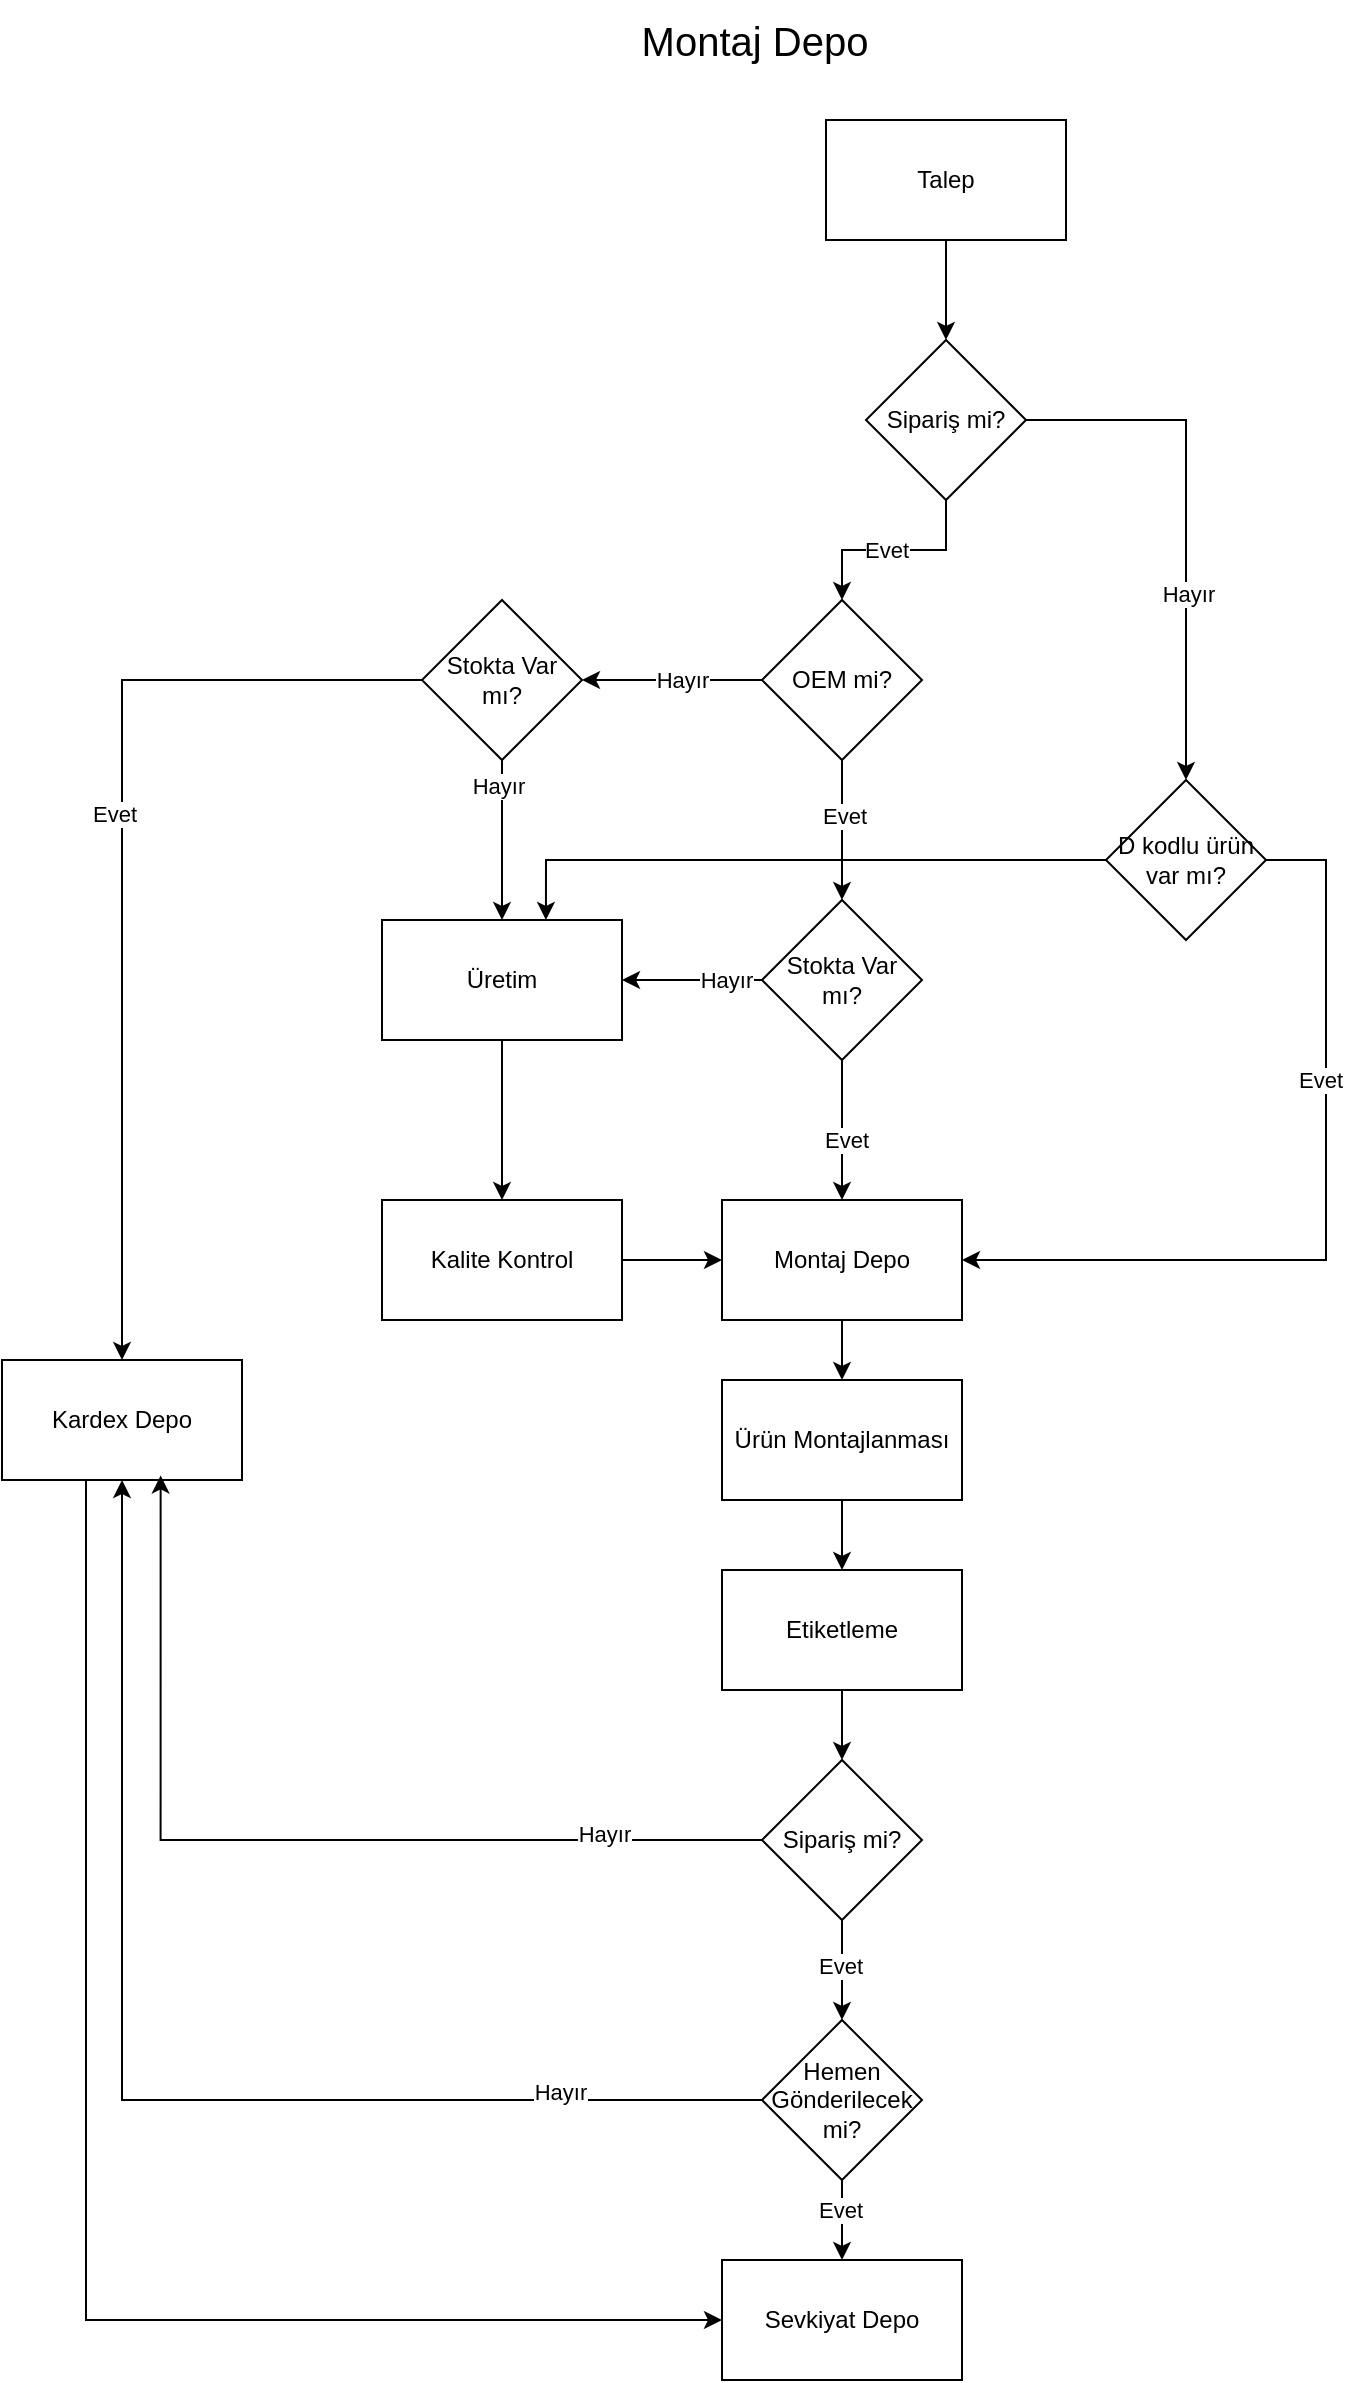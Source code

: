 <mxfile version="26.0.15">
  <diagram name="Sayfa -1" id="WjxD5JkqAk5JCySbNv31">
    <mxGraphModel dx="983" dy="1713" grid="1" gridSize="10" guides="1" tooltips="1" connect="1" arrows="1" fold="1" page="1" pageScale="1" pageWidth="827" pageHeight="1169" math="0" shadow="0">
      <root>
        <mxCell id="0" />
        <mxCell id="1" parent="0" />
        <mxCell id="jMiQxAaDWgFZVQpz-3jK-4" value="" style="edgeStyle=orthogonalEdgeStyle;rounded=0;orthogonalLoop=1;jettySize=auto;html=1;" edge="1" parent="1" source="jMiQxAaDWgFZVQpz-3jK-2" target="jMiQxAaDWgFZVQpz-3jK-3">
          <mxGeometry relative="1" as="geometry" />
        </mxCell>
        <mxCell id="jMiQxAaDWgFZVQpz-3jK-2" value="Kalite Kontrol" style="whiteSpace=wrap;html=1;" vertex="1" parent="1">
          <mxGeometry x="228" y="340" width="120" height="60" as="geometry" />
        </mxCell>
        <mxCell id="jMiQxAaDWgFZVQpz-3jK-57" value="" style="edgeStyle=orthogonalEdgeStyle;rounded=0;orthogonalLoop=1;jettySize=auto;html=1;" edge="1" parent="1" source="jMiQxAaDWgFZVQpz-3jK-3" target="jMiQxAaDWgFZVQpz-3jK-56">
          <mxGeometry relative="1" as="geometry" />
        </mxCell>
        <mxCell id="jMiQxAaDWgFZVQpz-3jK-3" value="Montaj Depo" style="whiteSpace=wrap;html=1;" vertex="1" parent="1">
          <mxGeometry x="398" y="340" width="120" height="60" as="geometry" />
        </mxCell>
        <mxCell id="jMiQxAaDWgFZVQpz-3jK-52" value="" style="edgeStyle=orthogonalEdgeStyle;rounded=0;orthogonalLoop=1;jettySize=auto;html=1;" edge="1" parent="1" source="jMiQxAaDWgFZVQpz-3jK-17" target="jMiQxAaDWgFZVQpz-3jK-3">
          <mxGeometry relative="1" as="geometry" />
        </mxCell>
        <mxCell id="jMiQxAaDWgFZVQpz-3jK-53" value="Evet" style="edgeLabel;html=1;align=center;verticalAlign=middle;resizable=0;points=[];" vertex="1" connectable="0" parent="jMiQxAaDWgFZVQpz-3jK-52">
          <mxGeometry x="0.143" y="2" relative="1" as="geometry">
            <mxPoint as="offset" />
          </mxGeometry>
        </mxCell>
        <mxCell id="jMiQxAaDWgFZVQpz-3jK-54" value="" style="edgeStyle=orthogonalEdgeStyle;rounded=0;orthogonalLoop=1;jettySize=auto;html=1;" edge="1" parent="1" source="jMiQxAaDWgFZVQpz-3jK-17" target="jMiQxAaDWgFZVQpz-3jK-25">
          <mxGeometry relative="1" as="geometry" />
        </mxCell>
        <mxCell id="jMiQxAaDWgFZVQpz-3jK-55" value="Hayır" style="edgeLabel;html=1;align=center;verticalAlign=middle;resizable=0;points=[];" vertex="1" connectable="0" parent="jMiQxAaDWgFZVQpz-3jK-54">
          <mxGeometry x="-0.467" y="-4" relative="1" as="geometry">
            <mxPoint y="4" as="offset" />
          </mxGeometry>
        </mxCell>
        <mxCell id="jMiQxAaDWgFZVQpz-3jK-17" value="Stokta Var mı?" style="rhombus;whiteSpace=wrap;html=1;" vertex="1" parent="1">
          <mxGeometry x="418" y="190" width="80" height="80" as="geometry" />
        </mxCell>
        <mxCell id="jMiQxAaDWgFZVQpz-3jK-39" value="" style="edgeStyle=orthogonalEdgeStyle;rounded=0;orthogonalLoop=1;jettySize=auto;html=1;" edge="1" parent="1" source="jMiQxAaDWgFZVQpz-3jK-19" target="jMiQxAaDWgFZVQpz-3jK-17">
          <mxGeometry relative="1" as="geometry" />
        </mxCell>
        <mxCell id="jMiQxAaDWgFZVQpz-3jK-51" value="Evet" style="edgeLabel;html=1;align=center;verticalAlign=middle;resizable=0;points=[];" vertex="1" connectable="0" parent="jMiQxAaDWgFZVQpz-3jK-39">
          <mxGeometry x="-0.2" y="1" relative="1" as="geometry">
            <mxPoint as="offset" />
          </mxGeometry>
        </mxCell>
        <mxCell id="jMiQxAaDWgFZVQpz-3jK-47" value="" style="edgeStyle=orthogonalEdgeStyle;rounded=0;orthogonalLoop=1;jettySize=auto;html=1;" edge="1" parent="1" source="jMiQxAaDWgFZVQpz-3jK-19" target="jMiQxAaDWgFZVQpz-3jK-40">
          <mxGeometry relative="1" as="geometry" />
        </mxCell>
        <mxCell id="jMiQxAaDWgFZVQpz-3jK-48" value="Hayır" style="edgeLabel;html=1;align=center;verticalAlign=middle;resizable=0;points=[];" vertex="1" connectable="0" parent="jMiQxAaDWgFZVQpz-3jK-47">
          <mxGeometry x="0.156" y="-4" relative="1" as="geometry">
            <mxPoint x="12" y="4" as="offset" />
          </mxGeometry>
        </mxCell>
        <mxCell id="jMiQxAaDWgFZVQpz-3jK-19" value="OEM mi?" style="rhombus;whiteSpace=wrap;html=1;" vertex="1" parent="1">
          <mxGeometry x="418" y="40" width="80" height="80" as="geometry" />
        </mxCell>
        <mxCell id="jMiQxAaDWgFZVQpz-3jK-93" style="edgeStyle=orthogonalEdgeStyle;rounded=0;orthogonalLoop=1;jettySize=auto;html=1;entryX=0.5;entryY=0;entryDx=0;entryDy=0;" edge="1" parent="1" source="jMiQxAaDWgFZVQpz-3jK-25" target="jMiQxAaDWgFZVQpz-3jK-2">
          <mxGeometry relative="1" as="geometry" />
        </mxCell>
        <mxCell id="jMiQxAaDWgFZVQpz-3jK-25" value="Üretim" style="whiteSpace=wrap;html=1;" vertex="1" parent="1">
          <mxGeometry x="228" y="200" width="120" height="60" as="geometry" />
        </mxCell>
        <mxCell id="jMiQxAaDWgFZVQpz-3jK-90" style="edgeStyle=orthogonalEdgeStyle;rounded=0;orthogonalLoop=1;jettySize=auto;html=1;entryX=0;entryY=0.5;entryDx=0;entryDy=0;" edge="1" parent="1" source="jMiQxAaDWgFZVQpz-3jK-33" target="jMiQxAaDWgFZVQpz-3jK-60">
          <mxGeometry relative="1" as="geometry">
            <Array as="points">
              <mxPoint x="80" y="900" />
            </Array>
          </mxGeometry>
        </mxCell>
        <mxCell id="jMiQxAaDWgFZVQpz-3jK-33" value="Kardex Depo" style="whiteSpace=wrap;html=1;" vertex="1" parent="1">
          <mxGeometry x="38" y="420" width="120" height="60" as="geometry" />
        </mxCell>
        <mxCell id="jMiQxAaDWgFZVQpz-3jK-42" value="" style="edgeStyle=orthogonalEdgeStyle;rounded=0;orthogonalLoop=1;jettySize=auto;html=1;" edge="1" parent="1" source="jMiQxAaDWgFZVQpz-3jK-40" target="jMiQxAaDWgFZVQpz-3jK-33">
          <mxGeometry relative="1" as="geometry" />
        </mxCell>
        <mxCell id="jMiQxAaDWgFZVQpz-3jK-49" value="Evet" style="edgeLabel;html=1;align=center;verticalAlign=middle;resizable=0;points=[];" vertex="1" connectable="0" parent="jMiQxAaDWgFZVQpz-3jK-42">
          <mxGeometry x="-0.133" y="-4" relative="1" as="geometry">
            <mxPoint y="4" as="offset" />
          </mxGeometry>
        </mxCell>
        <mxCell id="jMiQxAaDWgFZVQpz-3jK-43" value="" style="edgeStyle=orthogonalEdgeStyle;rounded=0;orthogonalLoop=1;jettySize=auto;html=1;" edge="1" parent="1" source="jMiQxAaDWgFZVQpz-3jK-40" target="jMiQxAaDWgFZVQpz-3jK-25">
          <mxGeometry relative="1" as="geometry">
            <Array as="points">
              <mxPoint x="288" y="190" />
            </Array>
          </mxGeometry>
        </mxCell>
        <mxCell id="jMiQxAaDWgFZVQpz-3jK-50" value="Hayır" style="edgeLabel;html=1;align=center;verticalAlign=middle;resizable=0;points=[];" vertex="1" connectable="0" parent="jMiQxAaDWgFZVQpz-3jK-43">
          <mxGeometry x="-0.674" y="-2" relative="1" as="geometry">
            <mxPoint as="offset" />
          </mxGeometry>
        </mxCell>
        <mxCell id="jMiQxAaDWgFZVQpz-3jK-40" value="Stokta Var mı?" style="rhombus;whiteSpace=wrap;html=1;" vertex="1" parent="1">
          <mxGeometry x="248" y="40" width="80" height="80" as="geometry" />
        </mxCell>
        <mxCell id="jMiQxAaDWgFZVQpz-3jK-59" value="" style="edgeStyle=orthogonalEdgeStyle;rounded=0;orthogonalLoop=1;jettySize=auto;html=1;" edge="1" parent="1" source="jMiQxAaDWgFZVQpz-3jK-56" target="jMiQxAaDWgFZVQpz-3jK-58">
          <mxGeometry relative="1" as="geometry" />
        </mxCell>
        <mxCell id="jMiQxAaDWgFZVQpz-3jK-56" value="Ürün Montajlanması" style="whiteSpace=wrap;html=1;" vertex="1" parent="1">
          <mxGeometry x="398" y="430" width="120" height="60" as="geometry" />
        </mxCell>
        <mxCell id="jMiQxAaDWgFZVQpz-3jK-85" value="" style="edgeStyle=orthogonalEdgeStyle;rounded=0;orthogonalLoop=1;jettySize=auto;html=1;" edge="1" parent="1" source="jMiQxAaDWgFZVQpz-3jK-58" target="jMiQxAaDWgFZVQpz-3jK-84">
          <mxGeometry relative="1" as="geometry" />
        </mxCell>
        <mxCell id="jMiQxAaDWgFZVQpz-3jK-58" value="Etiketleme" style="whiteSpace=wrap;html=1;" vertex="1" parent="1">
          <mxGeometry x="398" y="525" width="120" height="60" as="geometry" />
        </mxCell>
        <mxCell id="jMiQxAaDWgFZVQpz-3jK-60" value="Sevkiyat Depo" style="whiteSpace=wrap;html=1;" vertex="1" parent="1">
          <mxGeometry x="398" y="870" width="120" height="60" as="geometry" />
        </mxCell>
        <mxCell id="jMiQxAaDWgFZVQpz-3jK-74" style="edgeStyle=orthogonalEdgeStyle;rounded=0;orthogonalLoop=1;jettySize=auto;html=1;" edge="1" parent="1" source="jMiQxAaDWgFZVQpz-3jK-73" target="jMiQxAaDWgFZVQpz-3jK-19">
          <mxGeometry relative="1" as="geometry">
            <mxPoint x="490" y="30.0" as="targetPoint" />
          </mxGeometry>
        </mxCell>
        <mxCell id="jMiQxAaDWgFZVQpz-3jK-75" value="Evet" style="edgeLabel;html=1;align=center;verticalAlign=middle;resizable=0;points=[];" vertex="1" connectable="0" parent="jMiQxAaDWgFZVQpz-3jK-74">
          <mxGeometry x="0.154" relative="1" as="geometry">
            <mxPoint x="4" as="offset" />
          </mxGeometry>
        </mxCell>
        <mxCell id="jMiQxAaDWgFZVQpz-3jK-109" value="" style="edgeStyle=orthogonalEdgeStyle;rounded=0;orthogonalLoop=1;jettySize=auto;html=1;" edge="1" parent="1" source="jMiQxAaDWgFZVQpz-3jK-73" target="jMiQxAaDWgFZVQpz-3jK-108">
          <mxGeometry relative="1" as="geometry" />
        </mxCell>
        <mxCell id="jMiQxAaDWgFZVQpz-3jK-114" value="Hayır" style="edgeLabel;html=1;align=center;verticalAlign=middle;resizable=0;points=[];" vertex="1" connectable="0" parent="jMiQxAaDWgFZVQpz-3jK-109">
          <mxGeometry x="0.284" y="1" relative="1" as="geometry">
            <mxPoint as="offset" />
          </mxGeometry>
        </mxCell>
        <mxCell id="jMiQxAaDWgFZVQpz-3jK-73" value="Sipariş mi?" style="rhombus;whiteSpace=wrap;html=1;" vertex="1" parent="1">
          <mxGeometry x="470" y="-90" width="80" height="80" as="geometry" />
        </mxCell>
        <mxCell id="jMiQxAaDWgFZVQpz-3jK-80" value="" style="edgeStyle=orthogonalEdgeStyle;rounded=0;orthogonalLoop=1;jettySize=auto;html=1;" edge="1" parent="1" source="jMiQxAaDWgFZVQpz-3jK-79" target="jMiQxAaDWgFZVQpz-3jK-73">
          <mxGeometry relative="1" as="geometry" />
        </mxCell>
        <mxCell id="jMiQxAaDWgFZVQpz-3jK-79" value="Talep" style="whiteSpace=wrap;html=1;" vertex="1" parent="1">
          <mxGeometry x="450" y="-200" width="120" height="60" as="geometry" />
        </mxCell>
        <mxCell id="jMiQxAaDWgFZVQpz-3jK-96" value="" style="edgeStyle=orthogonalEdgeStyle;rounded=0;orthogonalLoop=1;jettySize=auto;html=1;" edge="1" parent="1" source="jMiQxAaDWgFZVQpz-3jK-84" target="jMiQxAaDWgFZVQpz-3jK-95">
          <mxGeometry relative="1" as="geometry" />
        </mxCell>
        <mxCell id="jMiQxAaDWgFZVQpz-3jK-98" value="Evet" style="edgeLabel;html=1;align=center;verticalAlign=middle;resizable=0;points=[];" vertex="1" connectable="0" parent="jMiQxAaDWgFZVQpz-3jK-96">
          <mxGeometry x="-0.091" y="-1" relative="1" as="geometry">
            <mxPoint as="offset" />
          </mxGeometry>
        </mxCell>
        <mxCell id="jMiQxAaDWgFZVQpz-3jK-84" value="Sipariş mi?" style="rhombus;whiteSpace=wrap;html=1;" vertex="1" parent="1">
          <mxGeometry x="418" y="620" width="80" height="80" as="geometry" />
        </mxCell>
        <mxCell id="jMiQxAaDWgFZVQpz-3jK-91" style="edgeStyle=orthogonalEdgeStyle;rounded=0;orthogonalLoop=1;jettySize=auto;html=1;entryX=0.661;entryY=0.962;entryDx=0;entryDy=0;entryPerimeter=0;" edge="1" parent="1" source="jMiQxAaDWgFZVQpz-3jK-84" target="jMiQxAaDWgFZVQpz-3jK-33">
          <mxGeometry relative="1" as="geometry" />
        </mxCell>
        <mxCell id="jMiQxAaDWgFZVQpz-3jK-92" value="Hayır" style="edgeLabel;html=1;align=center;verticalAlign=middle;resizable=0;points=[];" vertex="1" connectable="0" parent="jMiQxAaDWgFZVQpz-3jK-91">
          <mxGeometry x="-0.672" y="-3" relative="1" as="geometry">
            <mxPoint as="offset" />
          </mxGeometry>
        </mxCell>
        <mxCell id="jMiQxAaDWgFZVQpz-3jK-97" value="" style="edgeStyle=orthogonalEdgeStyle;rounded=0;orthogonalLoop=1;jettySize=auto;html=1;" edge="1" parent="1" source="jMiQxAaDWgFZVQpz-3jK-95" target="jMiQxAaDWgFZVQpz-3jK-60">
          <mxGeometry relative="1" as="geometry" />
        </mxCell>
        <mxCell id="jMiQxAaDWgFZVQpz-3jK-102" value="Evet" style="edgeLabel;html=1;align=center;verticalAlign=middle;resizable=0;points=[];" vertex="1" connectable="0" parent="jMiQxAaDWgFZVQpz-3jK-97">
          <mxGeometry x="-0.253" y="-1" relative="1" as="geometry">
            <mxPoint as="offset" />
          </mxGeometry>
        </mxCell>
        <mxCell id="jMiQxAaDWgFZVQpz-3jK-99" style="edgeStyle=orthogonalEdgeStyle;rounded=0;orthogonalLoop=1;jettySize=auto;html=1;entryX=0.5;entryY=1;entryDx=0;entryDy=0;" edge="1" parent="1" source="jMiQxAaDWgFZVQpz-3jK-95" target="jMiQxAaDWgFZVQpz-3jK-33">
          <mxGeometry relative="1" as="geometry" />
        </mxCell>
        <mxCell id="jMiQxAaDWgFZVQpz-3jK-100" value="Hayır" style="edgeLabel;html=1;align=center;verticalAlign=middle;resizable=0;points=[];" vertex="1" connectable="0" parent="jMiQxAaDWgFZVQpz-3jK-99">
          <mxGeometry x="-0.679" y="-4" relative="1" as="geometry">
            <mxPoint as="offset" />
          </mxGeometry>
        </mxCell>
        <mxCell id="jMiQxAaDWgFZVQpz-3jK-95" value="Hemen Gönderilecek mi?" style="rhombus;whiteSpace=wrap;html=1;" vertex="1" parent="1">
          <mxGeometry x="418" y="750" width="80" height="80" as="geometry" />
        </mxCell>
        <mxCell id="jMiQxAaDWgFZVQpz-3jK-103" value="Montaj Depo" style="text;html=1;align=center;verticalAlign=middle;resizable=0;points=[];autosize=1;strokeColor=none;fillColor=none;fontSize=20;" vertex="1" parent="1">
          <mxGeometry x="344" y="-260" width="140" height="40" as="geometry" />
        </mxCell>
        <mxCell id="jMiQxAaDWgFZVQpz-3jK-110" style="edgeStyle=orthogonalEdgeStyle;rounded=0;orthogonalLoop=1;jettySize=auto;html=1;entryX=1;entryY=0.5;entryDx=0;entryDy=0;" edge="1" parent="1" source="jMiQxAaDWgFZVQpz-3jK-108" target="jMiQxAaDWgFZVQpz-3jK-3">
          <mxGeometry relative="1" as="geometry">
            <Array as="points">
              <mxPoint x="700" y="370" />
            </Array>
          </mxGeometry>
        </mxCell>
        <mxCell id="jMiQxAaDWgFZVQpz-3jK-113" value="Evet" style="edgeLabel;html=1;align=center;verticalAlign=middle;resizable=0;points=[];" vertex="1" connectable="0" parent="jMiQxAaDWgFZVQpz-3jK-110">
          <mxGeometry x="-0.321" y="-3" relative="1" as="geometry">
            <mxPoint as="offset" />
          </mxGeometry>
        </mxCell>
        <mxCell id="jMiQxAaDWgFZVQpz-3jK-108" value="D kodlu ürün var mı?" style="rhombus;whiteSpace=wrap;html=1;" vertex="1" parent="1">
          <mxGeometry x="590" y="130" width="80" height="80" as="geometry" />
        </mxCell>
        <mxCell id="jMiQxAaDWgFZVQpz-3jK-116" style="edgeStyle=orthogonalEdgeStyle;rounded=0;orthogonalLoop=1;jettySize=auto;html=1;entryX=0.683;entryY=0;entryDx=0;entryDy=0;entryPerimeter=0;" edge="1" parent="1" source="jMiQxAaDWgFZVQpz-3jK-108" target="jMiQxAaDWgFZVQpz-3jK-25">
          <mxGeometry relative="1" as="geometry" />
        </mxCell>
      </root>
    </mxGraphModel>
  </diagram>
</mxfile>
